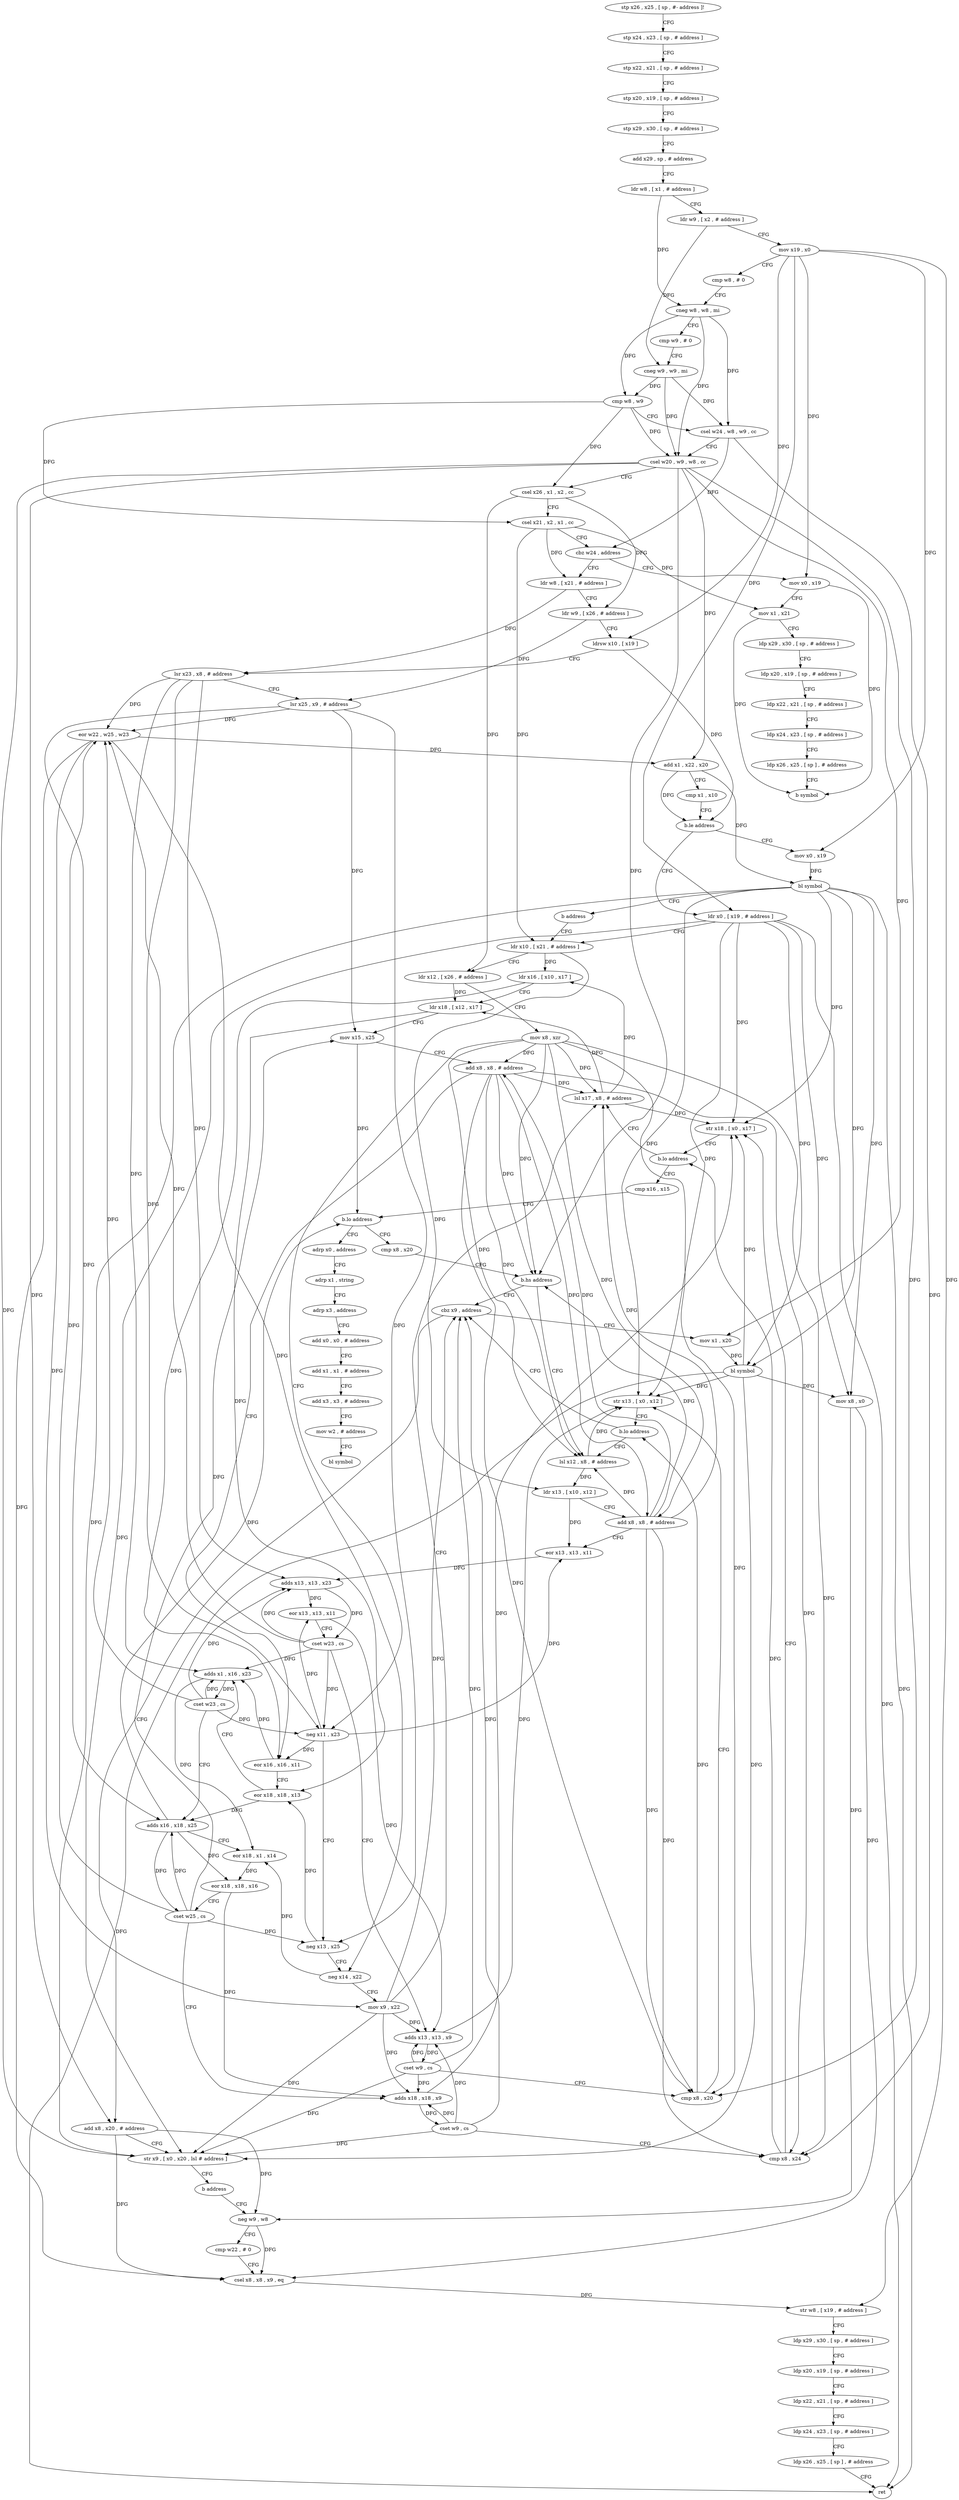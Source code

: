 digraph "func" {
"4237812" [label = "stp x26 , x25 , [ sp , #- address ]!" ]
"4237816" [label = "stp x24 , x23 , [ sp , # address ]" ]
"4237820" [label = "stp x22 , x21 , [ sp , # address ]" ]
"4237824" [label = "stp x20 , x19 , [ sp , # address ]" ]
"4237828" [label = "stp x29 , x30 , [ sp , # address ]" ]
"4237832" [label = "add x29 , sp , # address" ]
"4237836" [label = "ldr w8 , [ x1 , # address ]" ]
"4237840" [label = "ldr w9 , [ x2 , # address ]" ]
"4237844" [label = "mov x19 , x0" ]
"4237848" [label = "cmp w8 , # 0" ]
"4237852" [label = "cneg w8 , w8 , mi" ]
"4237856" [label = "cmp w9 , # 0" ]
"4237860" [label = "cneg w9 , w9 , mi" ]
"4237864" [label = "cmp w8 , w9" ]
"4237868" [label = "csel w24 , w8 , w9 , cc" ]
"4237872" [label = "csel w20 , w9 , w8 , cc" ]
"4237876" [label = "csel x26 , x1 , x2 , cc" ]
"4237880" [label = "csel x21 , x2 , x1 , cc" ]
"4237884" [label = "cbz w24 , address" ]
"4237936" [label = "mov x0 , x19" ]
"4237888" [label = "ldr w8 , [ x21 , # address ]" ]
"4237940" [label = "mov x1 , x21" ]
"4237944" [label = "ldp x29 , x30 , [ sp , # address ]" ]
"4237948" [label = "ldp x20 , x19 , [ sp , # address ]" ]
"4237952" [label = "ldp x22 , x21 , [ sp , # address ]" ]
"4237956" [label = "ldp x24 , x23 , [ sp , # address ]" ]
"4237960" [label = "ldp x26 , x25 , [ sp ] , # address" ]
"4237964" [label = "b symbol" ]
"4237892" [label = "ldr w9 , [ x26 , # address ]" ]
"4237896" [label = "ldrsw x10 , [ x19 ]" ]
"4237900" [label = "lsr x23 , x8 , # address" ]
"4237904" [label = "lsr x25 , x9 , # address" ]
"4237908" [label = "eor w22 , w25 , w23" ]
"4237912" [label = "add x1 , x22 , x20" ]
"4237916" [label = "cmp x1 , x10" ]
"4237920" [label = "b.le address" ]
"4237968" [label = "ldr x0 , [ x19 , # address ]" ]
"4237924" [label = "mov x0 , x19" ]
"4237972" [label = "ldr x10 , [ x21 , # address ]" ]
"4237928" [label = "bl symbol" ]
"4237932" [label = "b address" ]
"4238000" [label = "lsl x17 , x8 , # address" ]
"4238004" [label = "ldr x16 , [ x10 , x17 ]" ]
"4238008" [label = "ldr x18 , [ x12 , x17 ]" ]
"4238012" [label = "mov x15 , x25" ]
"4238016" [label = "add x8 , x8 , # address" ]
"4238020" [label = "eor x16 , x16 , x11" ]
"4238024" [label = "eor x18 , x18 , x13" ]
"4238028" [label = "adds x1 , x16 , x23" ]
"4238032" [label = "cset w23 , cs" ]
"4238036" [label = "adds x16 , x18 , x25" ]
"4238040" [label = "eor x18 , x1 , x14" ]
"4238044" [label = "eor x18 , x18 , x16" ]
"4238048" [label = "cset w25 , cs" ]
"4238052" [label = "adds x18 , x18 , x9" ]
"4238056" [label = "cset w9 , cs" ]
"4238060" [label = "cmp x8 , x24" ]
"4238064" [label = "str x18 , [ x0 , x17 ]" ]
"4238068" [label = "b.lo address" ]
"4238072" [label = "cmp x16 , x15" ]
"4238076" [label = "b.lo address" ]
"4238204" [label = "adrp x0 , address" ]
"4238080" [label = "cmp x8 , x20" ]
"4237976" [label = "ldr x12 , [ x26 , # address ]" ]
"4237980" [label = "mov x8 , xzr" ]
"4237984" [label = "neg x11 , x23" ]
"4237988" [label = "neg x13 , x25" ]
"4237992" [label = "neg x14 , x22" ]
"4237996" [label = "mov x9 , x22" ]
"4238208" [label = "adrp x1 , string" ]
"4238212" [label = "adrp x3 , address" ]
"4238216" [label = "add x0 , x0 , # address" ]
"4238220" [label = "add x1 , x1 , # address" ]
"4238224" [label = "add x3 , x3 , # address" ]
"4238228" [label = "mov w2 , # address" ]
"4238232" [label = "bl symbol" ]
"4238084" [label = "b.hs address" ]
"4238136" [label = "cbz x9 , address" ]
"4238088" [label = "lsl x12 , x8 , # address" ]
"4238152" [label = "mov x1 , x20" ]
"4238140" [label = "add x8 , x20 , # address" ]
"4238092" [label = "ldr x13 , [ x10 , x12 ]" ]
"4238096" [label = "add x8 , x8 , # address" ]
"4238100" [label = "eor x13 , x13 , x11" ]
"4238104" [label = "adds x13 , x13 , x23" ]
"4238108" [label = "eor x13 , x13 , x11" ]
"4238112" [label = "cset w23 , cs" ]
"4238116" [label = "adds x13 , x13 , x9" ]
"4238120" [label = "cset w9 , cs" ]
"4238124" [label = "cmp x8 , x20" ]
"4238128" [label = "str x13 , [ x0 , x12 ]" ]
"4238132" [label = "b.lo address" ]
"4238156" [label = "bl symbol" ]
"4238160" [label = "mov x8 , x0" ]
"4238164" [label = "neg w9 , w8" ]
"4238144" [label = "str x9 , [ x0 , x20 , lsl # address ]" ]
"4238148" [label = "b address" ]
"4238168" [label = "cmp w22 , # 0" ]
"4238172" [label = "csel x8 , x8 , x9 , eq" ]
"4238176" [label = "str w8 , [ x19 , # address ]" ]
"4238180" [label = "ldp x29 , x30 , [ sp , # address ]" ]
"4238184" [label = "ldp x20 , x19 , [ sp , # address ]" ]
"4238188" [label = "ldp x22 , x21 , [ sp , # address ]" ]
"4238192" [label = "ldp x24 , x23 , [ sp , # address ]" ]
"4238196" [label = "ldp x26 , x25 , [ sp ] , # address" ]
"4238200" [label = "ret" ]
"4237812" -> "4237816" [ label = "CFG" ]
"4237816" -> "4237820" [ label = "CFG" ]
"4237820" -> "4237824" [ label = "CFG" ]
"4237824" -> "4237828" [ label = "CFG" ]
"4237828" -> "4237832" [ label = "CFG" ]
"4237832" -> "4237836" [ label = "CFG" ]
"4237836" -> "4237840" [ label = "CFG" ]
"4237836" -> "4237852" [ label = "DFG" ]
"4237840" -> "4237844" [ label = "CFG" ]
"4237840" -> "4237860" [ label = "DFG" ]
"4237844" -> "4237848" [ label = "CFG" ]
"4237844" -> "4237936" [ label = "DFG" ]
"4237844" -> "4237896" [ label = "DFG" ]
"4237844" -> "4237968" [ label = "DFG" ]
"4237844" -> "4237924" [ label = "DFG" ]
"4237844" -> "4238176" [ label = "DFG" ]
"4237848" -> "4237852" [ label = "CFG" ]
"4237852" -> "4237856" [ label = "CFG" ]
"4237852" -> "4237864" [ label = "DFG" ]
"4237852" -> "4237868" [ label = "DFG" ]
"4237852" -> "4237872" [ label = "DFG" ]
"4237856" -> "4237860" [ label = "CFG" ]
"4237860" -> "4237864" [ label = "DFG" ]
"4237860" -> "4237868" [ label = "DFG" ]
"4237860" -> "4237872" [ label = "DFG" ]
"4237864" -> "4237868" [ label = "CFG" ]
"4237864" -> "4237872" [ label = "DFG" ]
"4237864" -> "4237876" [ label = "DFG" ]
"4237864" -> "4237880" [ label = "DFG" ]
"4237868" -> "4237872" [ label = "CFG" ]
"4237868" -> "4237884" [ label = "DFG" ]
"4237868" -> "4238060" [ label = "DFG" ]
"4237872" -> "4237876" [ label = "CFG" ]
"4237872" -> "4237912" [ label = "DFG" ]
"4237872" -> "4238084" [ label = "DFG" ]
"4237872" -> "4238152" [ label = "DFG" ]
"4237872" -> "4238140" [ label = "DFG" ]
"4237872" -> "4238144" [ label = "DFG" ]
"4237872" -> "4238124" [ label = "DFG" ]
"4237876" -> "4237880" [ label = "CFG" ]
"4237876" -> "4237892" [ label = "DFG" ]
"4237876" -> "4237976" [ label = "DFG" ]
"4237880" -> "4237884" [ label = "CFG" ]
"4237880" -> "4237940" [ label = "DFG" ]
"4237880" -> "4237888" [ label = "DFG" ]
"4237880" -> "4237972" [ label = "DFG" ]
"4237884" -> "4237936" [ label = "CFG" ]
"4237884" -> "4237888" [ label = "CFG" ]
"4237936" -> "4237940" [ label = "CFG" ]
"4237936" -> "4237964" [ label = "DFG" ]
"4237888" -> "4237892" [ label = "CFG" ]
"4237888" -> "4237900" [ label = "DFG" ]
"4237940" -> "4237944" [ label = "CFG" ]
"4237940" -> "4237964" [ label = "DFG" ]
"4237944" -> "4237948" [ label = "CFG" ]
"4237948" -> "4237952" [ label = "CFG" ]
"4237952" -> "4237956" [ label = "CFG" ]
"4237956" -> "4237960" [ label = "CFG" ]
"4237960" -> "4237964" [ label = "CFG" ]
"4237892" -> "4237896" [ label = "CFG" ]
"4237892" -> "4237904" [ label = "DFG" ]
"4237896" -> "4237900" [ label = "CFG" ]
"4237896" -> "4237920" [ label = "DFG" ]
"4237900" -> "4237904" [ label = "CFG" ]
"4237900" -> "4237908" [ label = "DFG" ]
"4237900" -> "4237984" [ label = "DFG" ]
"4237900" -> "4238028" [ label = "DFG" ]
"4237900" -> "4238104" [ label = "DFG" ]
"4237904" -> "4237908" [ label = "DFG" ]
"4237904" -> "4237988" [ label = "DFG" ]
"4237904" -> "4238012" [ label = "DFG" ]
"4237904" -> "4238036" [ label = "DFG" ]
"4237908" -> "4237912" [ label = "DFG" ]
"4237908" -> "4237992" [ label = "DFG" ]
"4237908" -> "4237996" [ label = "DFG" ]
"4237908" -> "4238172" [ label = "DFG" ]
"4237912" -> "4237916" [ label = "CFG" ]
"4237912" -> "4237920" [ label = "DFG" ]
"4237912" -> "4237928" [ label = "DFG" ]
"4237916" -> "4237920" [ label = "CFG" ]
"4237920" -> "4237968" [ label = "CFG" ]
"4237920" -> "4237924" [ label = "CFG" ]
"4237968" -> "4237972" [ label = "CFG" ]
"4237968" -> "4238064" [ label = "DFG" ]
"4237968" -> "4238156" [ label = "DFG" ]
"4237968" -> "4238160" [ label = "DFG" ]
"4237968" -> "4238144" [ label = "DFG" ]
"4237968" -> "4238200" [ label = "DFG" ]
"4237968" -> "4238128" [ label = "DFG" ]
"4237924" -> "4237928" [ label = "DFG" ]
"4237972" -> "4237976" [ label = "CFG" ]
"4237972" -> "4238004" [ label = "DFG" ]
"4237972" -> "4238092" [ label = "DFG" ]
"4237928" -> "4237932" [ label = "CFG" ]
"4237928" -> "4238064" [ label = "DFG" ]
"4237928" -> "4238156" [ label = "DFG" ]
"4237928" -> "4238160" [ label = "DFG" ]
"4237928" -> "4238144" [ label = "DFG" ]
"4237928" -> "4238200" [ label = "DFG" ]
"4237928" -> "4238128" [ label = "DFG" ]
"4237932" -> "4237972" [ label = "CFG" ]
"4238000" -> "4238004" [ label = "DFG" ]
"4238000" -> "4238008" [ label = "DFG" ]
"4238000" -> "4238064" [ label = "DFG" ]
"4238004" -> "4238008" [ label = "CFG" ]
"4238004" -> "4238020" [ label = "DFG" ]
"4238008" -> "4238012" [ label = "CFG" ]
"4238008" -> "4238024" [ label = "DFG" ]
"4238012" -> "4238016" [ label = "CFG" ]
"4238012" -> "4238076" [ label = "DFG" ]
"4238016" -> "4238020" [ label = "CFG" ]
"4238016" -> "4238000" [ label = "DFG" ]
"4238016" -> "4238060" [ label = "DFG" ]
"4238016" -> "4238084" [ label = "DFG" ]
"4238016" -> "4238088" [ label = "DFG" ]
"4238016" -> "4238096" [ label = "DFG" ]
"4238016" -> "4238124" [ label = "DFG" ]
"4238020" -> "4238024" [ label = "CFG" ]
"4238020" -> "4238028" [ label = "DFG" ]
"4238024" -> "4238028" [ label = "CFG" ]
"4238024" -> "4238036" [ label = "DFG" ]
"4238028" -> "4238032" [ label = "DFG" ]
"4238028" -> "4238040" [ label = "DFG" ]
"4238032" -> "4238036" [ label = "CFG" ]
"4238032" -> "4237908" [ label = "DFG" ]
"4238032" -> "4237984" [ label = "DFG" ]
"4238032" -> "4238028" [ label = "DFG" ]
"4238032" -> "4238104" [ label = "DFG" ]
"4238036" -> "4238040" [ label = "CFG" ]
"4238036" -> "4238044" [ label = "DFG" ]
"4238036" -> "4238076" [ label = "DFG" ]
"4238036" -> "4238048" [ label = "DFG" ]
"4238040" -> "4238044" [ label = "DFG" ]
"4238044" -> "4238048" [ label = "CFG" ]
"4238044" -> "4238052" [ label = "DFG" ]
"4238048" -> "4238052" [ label = "CFG" ]
"4238048" -> "4237988" [ label = "DFG" ]
"4238048" -> "4238012" [ label = "DFG" ]
"4238048" -> "4238036" [ label = "DFG" ]
"4238048" -> "4237908" [ label = "DFG" ]
"4238052" -> "4238056" [ label = "DFG" ]
"4238052" -> "4238064" [ label = "DFG" ]
"4238056" -> "4238060" [ label = "CFG" ]
"4238056" -> "4238052" [ label = "DFG" ]
"4238056" -> "4238136" [ label = "DFG" ]
"4238056" -> "4238144" [ label = "DFG" ]
"4238056" -> "4238116" [ label = "DFG" ]
"4238060" -> "4238064" [ label = "CFG" ]
"4238060" -> "4238068" [ label = "DFG" ]
"4238064" -> "4238068" [ label = "CFG" ]
"4238068" -> "4238000" [ label = "CFG" ]
"4238068" -> "4238072" [ label = "CFG" ]
"4238072" -> "4238076" [ label = "CFG" ]
"4238076" -> "4238204" [ label = "CFG" ]
"4238076" -> "4238080" [ label = "CFG" ]
"4238204" -> "4238208" [ label = "CFG" ]
"4238080" -> "4238084" [ label = "CFG" ]
"4237976" -> "4237980" [ label = "CFG" ]
"4237976" -> "4238008" [ label = "DFG" ]
"4237980" -> "4237984" [ label = "CFG" ]
"4237980" -> "4238000" [ label = "DFG" ]
"4237980" -> "4238016" [ label = "DFG" ]
"4237980" -> "4238060" [ label = "DFG" ]
"4237980" -> "4238084" [ label = "DFG" ]
"4237980" -> "4238088" [ label = "DFG" ]
"4237980" -> "4238096" [ label = "DFG" ]
"4237980" -> "4238124" [ label = "DFG" ]
"4237984" -> "4237988" [ label = "CFG" ]
"4237984" -> "4238020" [ label = "DFG" ]
"4237984" -> "4238100" [ label = "DFG" ]
"4237984" -> "4238108" [ label = "DFG" ]
"4237988" -> "4237992" [ label = "CFG" ]
"4237988" -> "4238024" [ label = "DFG" ]
"4237992" -> "4237996" [ label = "CFG" ]
"4237992" -> "4238040" [ label = "DFG" ]
"4237996" -> "4238000" [ label = "CFG" ]
"4237996" -> "4238052" [ label = "DFG" ]
"4237996" -> "4238136" [ label = "DFG" ]
"4237996" -> "4238144" [ label = "DFG" ]
"4237996" -> "4238116" [ label = "DFG" ]
"4238208" -> "4238212" [ label = "CFG" ]
"4238212" -> "4238216" [ label = "CFG" ]
"4238216" -> "4238220" [ label = "CFG" ]
"4238220" -> "4238224" [ label = "CFG" ]
"4238224" -> "4238228" [ label = "CFG" ]
"4238228" -> "4238232" [ label = "CFG" ]
"4238084" -> "4238136" [ label = "CFG" ]
"4238084" -> "4238088" [ label = "CFG" ]
"4238136" -> "4238152" [ label = "CFG" ]
"4238136" -> "4238140" [ label = "CFG" ]
"4238088" -> "4238092" [ label = "DFG" ]
"4238088" -> "4238128" [ label = "DFG" ]
"4238152" -> "4238156" [ label = "DFG" ]
"4238140" -> "4238144" [ label = "CFG" ]
"4238140" -> "4238164" [ label = "DFG" ]
"4238140" -> "4238172" [ label = "DFG" ]
"4238092" -> "4238096" [ label = "CFG" ]
"4238092" -> "4238100" [ label = "DFG" ]
"4238096" -> "4238100" [ label = "CFG" ]
"4238096" -> "4238000" [ label = "DFG" ]
"4238096" -> "4238016" [ label = "DFG" ]
"4238096" -> "4238088" [ label = "DFG" ]
"4238096" -> "4238060" [ label = "DFG" ]
"4238096" -> "4238084" [ label = "DFG" ]
"4238096" -> "4238124" [ label = "DFG" ]
"4238100" -> "4238104" [ label = "DFG" ]
"4238104" -> "4238108" [ label = "DFG" ]
"4238104" -> "4238112" [ label = "DFG" ]
"4238108" -> "4238112" [ label = "CFG" ]
"4238108" -> "4238116" [ label = "DFG" ]
"4238112" -> "4238116" [ label = "CFG" ]
"4238112" -> "4237908" [ label = "DFG" ]
"4238112" -> "4237984" [ label = "DFG" ]
"4238112" -> "4238028" [ label = "DFG" ]
"4238112" -> "4238104" [ label = "DFG" ]
"4238116" -> "4238120" [ label = "DFG" ]
"4238116" -> "4238128" [ label = "DFG" ]
"4238120" -> "4238124" [ label = "CFG" ]
"4238120" -> "4238052" [ label = "DFG" ]
"4238120" -> "4238136" [ label = "DFG" ]
"4238120" -> "4238144" [ label = "DFG" ]
"4238120" -> "4238116" [ label = "DFG" ]
"4238124" -> "4238128" [ label = "CFG" ]
"4238124" -> "4238132" [ label = "DFG" ]
"4238128" -> "4238132" [ label = "CFG" ]
"4238132" -> "4238088" [ label = "CFG" ]
"4238132" -> "4238136" [ label = "CFG" ]
"4238156" -> "4238160" [ label = "DFG" ]
"4238156" -> "4238064" [ label = "DFG" ]
"4238156" -> "4238144" [ label = "DFG" ]
"4238156" -> "4238200" [ label = "DFG" ]
"4238156" -> "4238128" [ label = "DFG" ]
"4238160" -> "4238164" [ label = "DFG" ]
"4238160" -> "4238172" [ label = "DFG" ]
"4238164" -> "4238168" [ label = "CFG" ]
"4238164" -> "4238172" [ label = "DFG" ]
"4238144" -> "4238148" [ label = "CFG" ]
"4238148" -> "4238164" [ label = "CFG" ]
"4238168" -> "4238172" [ label = "CFG" ]
"4238172" -> "4238176" [ label = "DFG" ]
"4238176" -> "4238180" [ label = "CFG" ]
"4238180" -> "4238184" [ label = "CFG" ]
"4238184" -> "4238188" [ label = "CFG" ]
"4238188" -> "4238192" [ label = "CFG" ]
"4238192" -> "4238196" [ label = "CFG" ]
"4238196" -> "4238200" [ label = "CFG" ]
}
